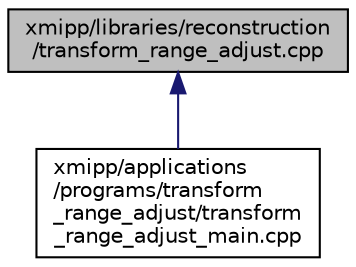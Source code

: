 digraph "xmipp/libraries/reconstruction/transform_range_adjust.cpp"
{
  edge [fontname="Helvetica",fontsize="10",labelfontname="Helvetica",labelfontsize="10"];
  node [fontname="Helvetica",fontsize="10",shape=record];
  Node88 [label="xmipp/libraries/reconstruction\l/transform_range_adjust.cpp",height=0.2,width=0.4,color="black", fillcolor="grey75", style="filled", fontcolor="black"];
  Node88 -> Node89 [dir="back",color="midnightblue",fontsize="10",style="solid",fontname="Helvetica"];
  Node89 [label="xmipp/applications\l/programs/transform\l_range_adjust/transform\l_range_adjust_main.cpp",height=0.2,width=0.4,color="black", fillcolor="white", style="filled",URL="$transform__range__adjust__main_8cpp.html"];
}
